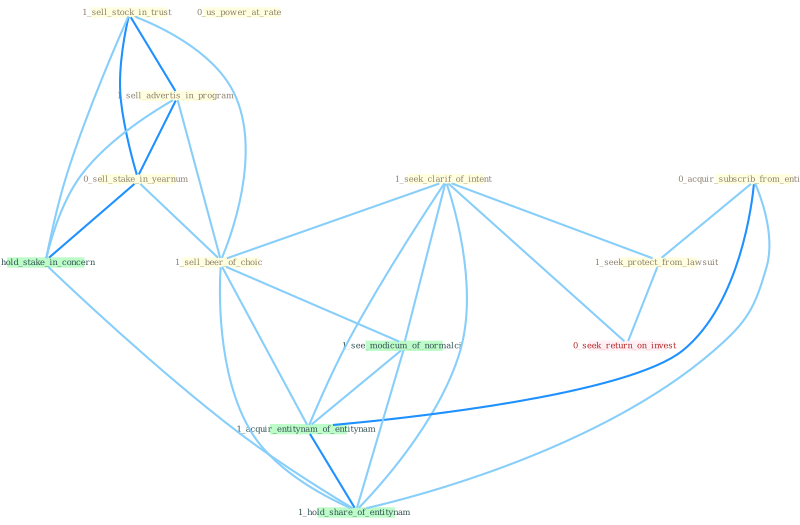 Graph G{ 
    node
    [shape=polygon,style=filled,width=.5,height=.06,color="#BDFCC9",fixedsize=true,fontsize=4,
    fontcolor="#2f4f4f"];
    {node
    [color="#ffffe0", fontcolor="#8b7d6b"] "1_sell_stock_in_trust " "1_seek_clarif_of_intent " "1_sell_advertis_in_program " "0_sell_stake_in_yearnum " "0_acquir_subscrib_from_entitynam " "0_us_power_at_rate " "1_seek_protect_from_lawsuit " "1_sell_beer_of_choic "}
{node [color="#fff0f5", fontcolor="#b22222"] "0_seek_return_on_invest "}
edge [color="#B0E2FF"];

	"1_sell_stock_in_trust " -- "1_sell_advertis_in_program " [w="2", color="#1e90ff" , len=0.8];
	"1_sell_stock_in_trust " -- "0_sell_stake_in_yearnum " [w="2", color="#1e90ff" , len=0.8];
	"1_sell_stock_in_trust " -- "1_sell_beer_of_choic " [w="1", color="#87cefa" ];
	"1_sell_stock_in_trust " -- "1_hold_stake_in_concern " [w="1", color="#87cefa" ];
	"1_seek_clarif_of_intent " -- "1_seek_protect_from_lawsuit " [w="1", color="#87cefa" ];
	"1_seek_clarif_of_intent " -- "1_sell_beer_of_choic " [w="1", color="#87cefa" ];
	"1_seek_clarif_of_intent " -- "0_seek_return_on_invest " [w="1", color="#87cefa" ];
	"1_seek_clarif_of_intent " -- "1_see_modicum_of_normalci " [w="1", color="#87cefa" ];
	"1_seek_clarif_of_intent " -- "1_acquir_entitynam_of_entitynam " [w="1", color="#87cefa" ];
	"1_seek_clarif_of_intent " -- "1_hold_share_of_entitynam " [w="1", color="#87cefa" ];
	"1_sell_advertis_in_program " -- "0_sell_stake_in_yearnum " [w="2", color="#1e90ff" , len=0.8];
	"1_sell_advertis_in_program " -- "1_sell_beer_of_choic " [w="1", color="#87cefa" ];
	"1_sell_advertis_in_program " -- "1_hold_stake_in_concern " [w="1", color="#87cefa" ];
	"0_sell_stake_in_yearnum " -- "1_sell_beer_of_choic " [w="1", color="#87cefa" ];
	"0_sell_stake_in_yearnum " -- "1_hold_stake_in_concern " [w="2", color="#1e90ff" , len=0.8];
	"0_acquir_subscrib_from_entitynam " -- "1_seek_protect_from_lawsuit " [w="1", color="#87cefa" ];
	"0_acquir_subscrib_from_entitynam " -- "1_acquir_entitynam_of_entitynam " [w="2", color="#1e90ff" , len=0.8];
	"0_acquir_subscrib_from_entitynam " -- "1_hold_share_of_entitynam " [w="1", color="#87cefa" ];
	"1_seek_protect_from_lawsuit " -- "0_seek_return_on_invest " [w="1", color="#87cefa" ];
	"1_sell_beer_of_choic " -- "1_see_modicum_of_normalci " [w="1", color="#87cefa" ];
	"1_sell_beer_of_choic " -- "1_acquir_entitynam_of_entitynam " [w="1", color="#87cefa" ];
	"1_sell_beer_of_choic " -- "1_hold_share_of_entitynam " [w="1", color="#87cefa" ];
	"1_hold_stake_in_concern " -- "1_hold_share_of_entitynam " [w="1", color="#87cefa" ];
	"1_see_modicum_of_normalci " -- "1_acquir_entitynam_of_entitynam " [w="1", color="#87cefa" ];
	"1_see_modicum_of_normalci " -- "1_hold_share_of_entitynam " [w="1", color="#87cefa" ];
	"1_acquir_entitynam_of_entitynam " -- "1_hold_share_of_entitynam " [w="2", color="#1e90ff" , len=0.8];
}
